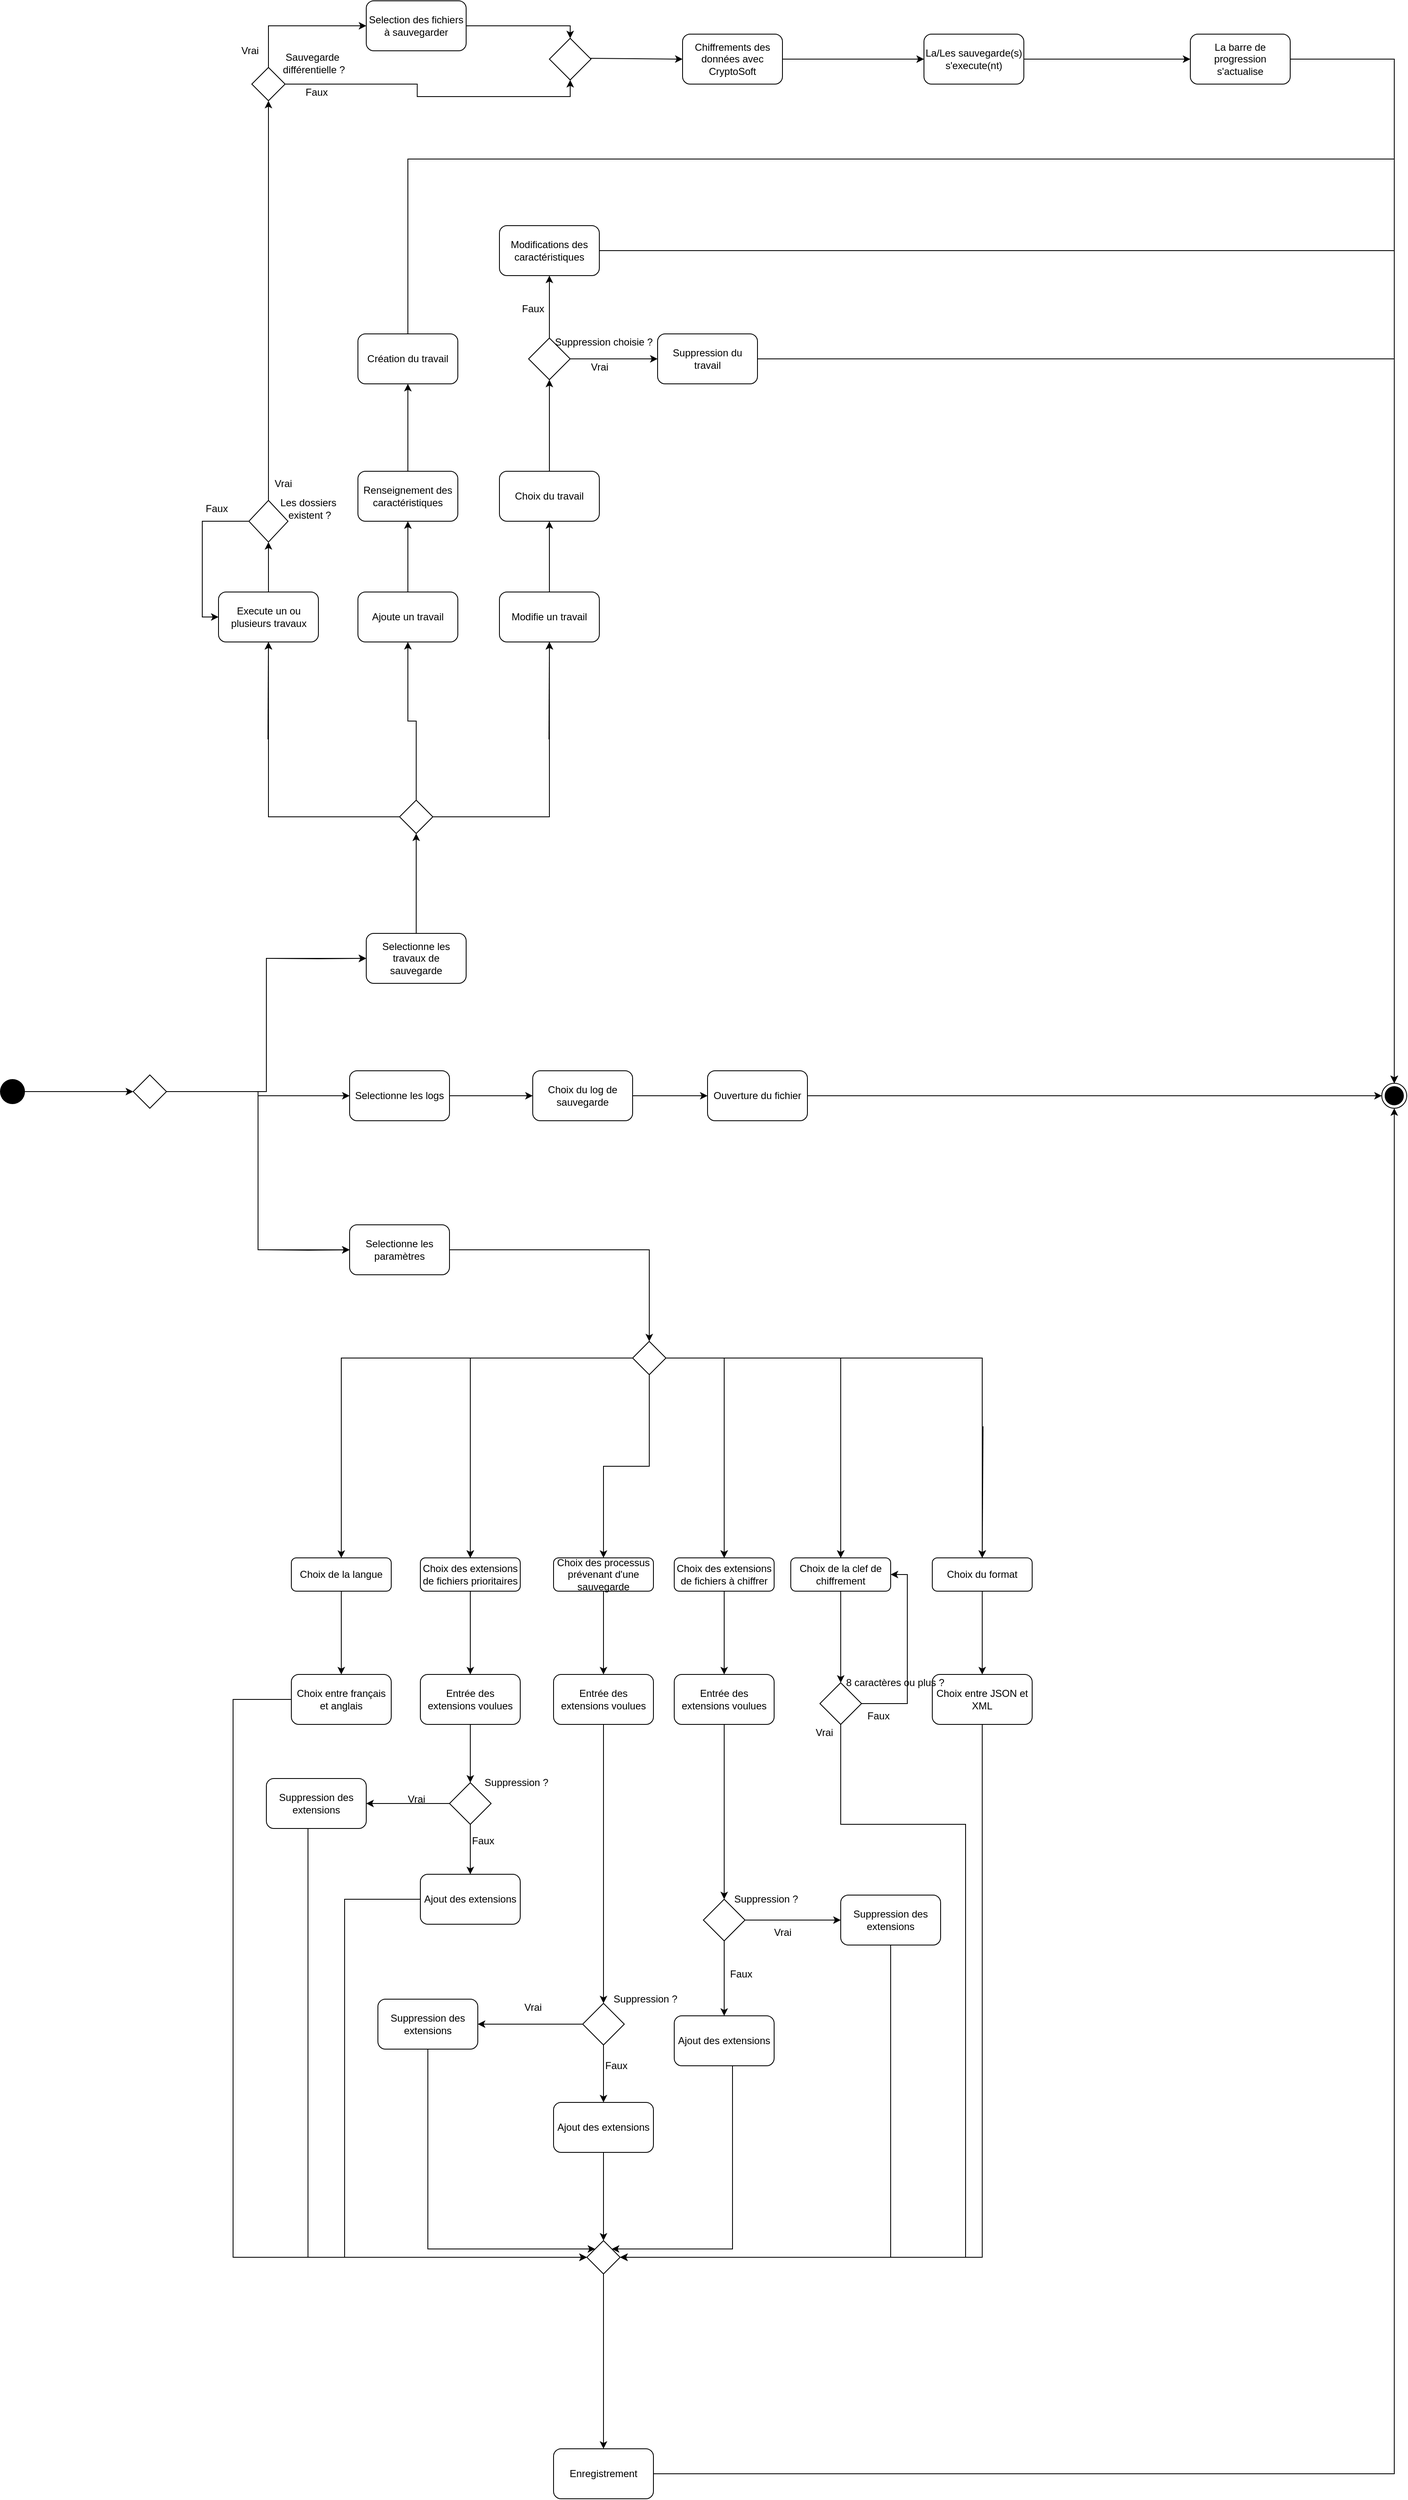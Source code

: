 <mxfile version="13.9.9" type="device"><diagram id="jHeaYpOQUecttkVSAdTn" name="Page-1"><mxGraphModel dx="3201" dy="2332" grid="1" gridSize="10" guides="1" tooltips="1" connect="1" arrows="1" fold="1" page="1" pageScale="1" pageWidth="827" pageHeight="1169" math="0" shadow="0"><root><mxCell id="0"/><mxCell id="1" parent="0"/><mxCell id="ea0p8UfcDZLccKg6DsDy-4" style="edgeStyle=orthogonalEdgeStyle;rounded=0;orthogonalLoop=1;jettySize=auto;html=1;entryX=0;entryY=0.5;entryDx=0;entryDy=0;" edge="1" parent="1" source="CJok09yqFyBPi1jNYpN_-1" target="ea0p8UfcDZLccKg6DsDy-1"><mxGeometry relative="1" as="geometry"/></mxCell><mxCell id="CJok09yqFyBPi1jNYpN_-1" value="" style="ellipse;fillColor=#000000;strokeColor=none;" parent="1" vertex="1"><mxGeometry x="-100" y="465" width="30" height="30" as="geometry"/></mxCell><mxCell id="CJok09yqFyBPi1jNYpN_-5" style="edgeStyle=orthogonalEdgeStyle;rounded=0;orthogonalLoop=1;jettySize=auto;html=1;entryX=0;entryY=0.5;entryDx=0;entryDy=0;" parent="1" target="CJok09yqFyBPi1jNYpN_-6" edge="1"><mxGeometry relative="1" as="geometry"><mxPoint x="320" y="318" as="targetPoint"/><mxPoint x="224" y="320" as="sourcePoint"/></mxGeometry></mxCell><mxCell id="CJok09yqFyBPi1jNYpN_-6" value="Selectionne les travaux de sauvegarde" style="rounded=1;whiteSpace=wrap;html=1;" parent="1" vertex="1"><mxGeometry x="340" y="290" width="120" height="60" as="geometry"/></mxCell><mxCell id="CJok09yqFyBPi1jNYpN_-9" style="edgeStyle=orthogonalEdgeStyle;rounded=0;orthogonalLoop=1;jettySize=auto;html=1;entryX=0;entryY=0.5;entryDx=0;entryDy=0;" parent="1" target="CJok09yqFyBPi1jNYpN_-11" edge="1"><mxGeometry relative="1" as="geometry"><mxPoint x="330" y="670" as="targetPoint"/><mxPoint x="220" y="670" as="sourcePoint"/></mxGeometry></mxCell><mxCell id="CJok09yqFyBPi1jNYpN_-45" style="edgeStyle=orthogonalEdgeStyle;rounded=0;orthogonalLoop=1;jettySize=auto;html=1;entryX=0;entryY=0.5;entryDx=0;entryDy=0;" parent="1" source="CJok09yqFyBPi1jNYpN_-10" target="CJok09yqFyBPi1jNYpN_-46" edge="1"><mxGeometry relative="1" as="geometry"><mxPoint x="540" y="485" as="targetPoint"/></mxGeometry></mxCell><mxCell id="CJok09yqFyBPi1jNYpN_-10" value="Selectionne les logs" style="rounded=1;whiteSpace=wrap;html=1;" parent="1" vertex="1"><mxGeometry x="320" y="455" width="120" height="60" as="geometry"/></mxCell><mxCell id="CJok09yqFyBPi1jNYpN_-49" style="edgeStyle=orthogonalEdgeStyle;rounded=0;orthogonalLoop=1;jettySize=auto;html=1;entryX=0.5;entryY=0;entryDx=0;entryDy=0;" parent="1" source="CJok09yqFyBPi1jNYpN_-11" edge="1" target="ea0p8UfcDZLccKg6DsDy-13"><mxGeometry relative="1" as="geometry"><mxPoint x="680" y="750" as="targetPoint"/></mxGeometry></mxCell><mxCell id="CJok09yqFyBPi1jNYpN_-11" value="Selectionne les paramètres" style="rounded=1;whiteSpace=wrap;html=1;" parent="1" vertex="1"><mxGeometry x="320" y="640" width="120" height="60" as="geometry"/></mxCell><mxCell id="CJok09yqFyBPi1jNYpN_-14" value="" style="endArrow=classic;html=1;exitX=0.5;exitY=0;exitDx=0;exitDy=0;entryX=0.5;entryY=1;entryDx=0;entryDy=0;" parent="1" source="CJok09yqFyBPi1jNYpN_-6" target="ea0p8UfcDZLccKg6DsDy-2" edge="1"><mxGeometry width="50" height="50" relative="1" as="geometry"><mxPoint x="370" y="230" as="sourcePoint"/><mxPoint x="400" y="130" as="targetPoint"/></mxGeometry></mxCell><mxCell id="CJok09yqFyBPi1jNYpN_-15" value="" style="endArrow=classic;html=1;exitX=0.9;exitY=0.963;exitDx=0;exitDy=0;exitPerimeter=0;entryX=0.5;entryY=1;entryDx=0;entryDy=0;" parent="1" target="CJok09yqFyBPi1jNYpN_-16" edge="1"><mxGeometry width="50" height="50" relative="1" as="geometry"><mxPoint x="221.93" y="57" as="sourcePoint"/><mxPoint x="222" y="-40" as="targetPoint"/></mxGeometry></mxCell><mxCell id="CJok09yqFyBPi1jNYpN_-16" value="Execute un ou plusieurs travaux" style="rounded=1;whiteSpace=wrap;html=1;" parent="1" vertex="1"><mxGeometry x="162.5" y="-120" width="120" height="60" as="geometry"/></mxCell><mxCell id="CJok09yqFyBPi1jNYpN_-17" value="Ajoute un travail" style="rounded=1;whiteSpace=wrap;html=1;" parent="1" vertex="1"><mxGeometry x="330" y="-120" width="120" height="60" as="geometry"/></mxCell><mxCell id="CJok09yqFyBPi1jNYpN_-18" value="Modifie un travail" style="rounded=1;whiteSpace=wrap;html=1;" parent="1" vertex="1"><mxGeometry x="500" y="-120" width="120" height="60" as="geometry"/></mxCell><mxCell id="CJok09yqFyBPi1jNYpN_-20" value="" style="endArrow=classic;html=1;exitX=0.9;exitY=0.963;exitDx=0;exitDy=0;exitPerimeter=0;entryX=0.5;entryY=1;entryDx=0;entryDy=0;" parent="1" edge="1"><mxGeometry width="50" height="50" relative="1" as="geometry"><mxPoint x="559.5" y="57" as="sourcePoint"/><mxPoint x="560.07" y="-60" as="targetPoint"/></mxGeometry></mxCell><mxCell id="CJok09yqFyBPi1jNYpN_-26" style="edgeStyle=orthogonalEdgeStyle;rounded=0;orthogonalLoop=1;jettySize=auto;html=1;entryX=0;entryY=0.5;entryDx=0;entryDy=0;" parent="1" source="CJok09yqFyBPi1jNYpN_-21" target="CJok09yqFyBPi1jNYpN_-16" edge="1"><mxGeometry relative="1" as="geometry"><mxPoint x="110" y="-205" as="targetPoint"/><Array as="points"><mxPoint x="143" y="-205"/><mxPoint x="143" y="-90"/></Array></mxGeometry></mxCell><mxCell id="CJok09yqFyBPi1jNYpN_-21" value="" style="rhombus;whiteSpace=wrap;html=1;" parent="1" vertex="1"><mxGeometry x="199" y="-230" width="47" height="50" as="geometry"/></mxCell><mxCell id="CJok09yqFyBPi1jNYpN_-22" value="" style="endArrow=classic;html=1;exitX=0.5;exitY=0;exitDx=0;exitDy=0;entryX=0.5;entryY=1;entryDx=0;entryDy=0;" parent="1" source="CJok09yqFyBPi1jNYpN_-16" target="CJok09yqFyBPi1jNYpN_-21" edge="1"><mxGeometry width="50" height="50" relative="1" as="geometry"><mxPoint x="310" y="-150" as="sourcePoint"/><mxPoint x="360" y="-200" as="targetPoint"/></mxGeometry></mxCell><mxCell id="CJok09yqFyBPi1jNYpN_-23" value="Les dossiers&lt;br&gt;&amp;nbsp;existent ?" style="text;html=1;align=center;verticalAlign=middle;resizable=0;points=[];autosize=1;" parent="1" vertex="1"><mxGeometry x="230" y="-235" width="80" height="30" as="geometry"/></mxCell><mxCell id="S0L2fQHhdzbisT9To6iD-15" style="edgeStyle=orthogonalEdgeStyle;rounded=0;orthogonalLoop=1;jettySize=auto;html=1;entryX=0.5;entryY=1;entryDx=0;entryDy=0;exitX=0.5;exitY=0;exitDx=0;exitDy=0;" parent="1" source="CJok09yqFyBPi1jNYpN_-21" target="S0L2fQHhdzbisT9To6iD-14" edge="1"><mxGeometry relative="1" as="geometry"><mxPoint x="222.5" y="-584" as="sourcePoint"/></mxGeometry></mxCell><mxCell id="CJok09yqFyBPi1jNYpN_-27" value="Vrai" style="text;html=1;align=center;verticalAlign=middle;resizable=0;points=[];autosize=1;" parent="1" vertex="1"><mxGeometry x="220" y="-260" width="40" height="20" as="geometry"/></mxCell><mxCell id="CJok09yqFyBPi1jNYpN_-28" value="Faux" style="text;html=1;align=center;verticalAlign=middle;resizable=0;points=[];autosize=1;" parent="1" vertex="1"><mxGeometry x="140" y="-230" width="40" height="20" as="geometry"/></mxCell><mxCell id="CJok09yqFyBPi1jNYpN_-29" value="" style="endArrow=classic;html=1;exitX=0.5;exitY=0;exitDx=0;exitDy=0;entryX=0.5;entryY=1;entryDx=0;entryDy=0;" parent="1" source="CJok09yqFyBPi1jNYpN_-17" target="CJok09yqFyBPi1jNYpN_-30" edge="1"><mxGeometry width="50" height="50" relative="1" as="geometry"><mxPoint x="389.5" y="-146.5" as="sourcePoint"/><mxPoint x="390" y="-270" as="targetPoint"/></mxGeometry></mxCell><mxCell id="CJok09yqFyBPi1jNYpN_-31" style="edgeStyle=orthogonalEdgeStyle;rounded=0;orthogonalLoop=1;jettySize=auto;html=1;entryX=0.5;entryY=1;entryDx=0;entryDy=0;" parent="1" source="CJok09yqFyBPi1jNYpN_-30" target="CJok09yqFyBPi1jNYpN_-32" edge="1"><mxGeometry relative="1" as="geometry"><mxPoint x="390" y="-420" as="targetPoint"/></mxGeometry></mxCell><mxCell id="CJok09yqFyBPi1jNYpN_-30" value="Renseignement des caractéristiques" style="rounded=1;whiteSpace=wrap;html=1;" parent="1" vertex="1"><mxGeometry x="330" y="-265" width="120" height="60" as="geometry"/></mxCell><mxCell id="CJok09yqFyBPi1jNYpN_-135" style="edgeStyle=orthogonalEdgeStyle;rounded=0;orthogonalLoop=1;jettySize=auto;html=1;entryX=0.5;entryY=0;entryDx=0;entryDy=0;" parent="1" source="CJok09yqFyBPi1jNYpN_-32" target="CJok09yqFyBPi1jNYpN_-130" edge="1"><mxGeometry relative="1" as="geometry"><Array as="points"><mxPoint x="390" y="-640"/><mxPoint x="1575" y="-640"/></Array></mxGeometry></mxCell><mxCell id="CJok09yqFyBPi1jNYpN_-32" value="Création du travail" style="rounded=1;whiteSpace=wrap;html=1;" parent="1" vertex="1"><mxGeometry x="330" y="-430" width="120" height="60" as="geometry"/></mxCell><mxCell id="CJok09yqFyBPi1jNYpN_-33" value="" style="endArrow=classic;html=1;exitX=0.5;exitY=0;exitDx=0;exitDy=0;entryX=0.5;entryY=1;entryDx=0;entryDy=0;" parent="1" target="CJok09yqFyBPi1jNYpN_-35" edge="1"><mxGeometry width="50" height="50" relative="1" as="geometry"><mxPoint x="560" y="-120" as="sourcePoint"/><mxPoint x="560" y="-270" as="targetPoint"/></mxGeometry></mxCell><mxCell id="CJok09yqFyBPi1jNYpN_-38" style="edgeStyle=orthogonalEdgeStyle;rounded=0;orthogonalLoop=1;jettySize=auto;html=1;entryX=0.5;entryY=1;entryDx=0;entryDy=0;" parent="1" source="CJok09yqFyBPi1jNYpN_-35" target="CJok09yqFyBPi1jNYpN_-37" edge="1"><mxGeometry relative="1" as="geometry"/></mxCell><mxCell id="CJok09yqFyBPi1jNYpN_-35" value="Choix du travail" style="rounded=1;whiteSpace=wrap;html=1;" parent="1" vertex="1"><mxGeometry x="500" y="-265" width="120" height="60" as="geometry"/></mxCell><mxCell id="CJok09yqFyBPi1jNYpN_-134" style="edgeStyle=orthogonalEdgeStyle;rounded=0;orthogonalLoop=1;jettySize=auto;html=1;entryX=0.5;entryY=0;entryDx=0;entryDy=0;" parent="1" source="CJok09yqFyBPi1jNYpN_-36" target="CJok09yqFyBPi1jNYpN_-130" edge="1"><mxGeometry relative="1" as="geometry"><mxPoint x="1580" y="470" as="targetPoint"/></mxGeometry></mxCell><mxCell id="CJok09yqFyBPi1jNYpN_-36" value="Modifications des caractéristiques" style="rounded=1;whiteSpace=wrap;html=1;" parent="1" vertex="1"><mxGeometry x="500" y="-560" width="120" height="60" as="geometry"/></mxCell><mxCell id="CJok09yqFyBPi1jNYpN_-39" style="edgeStyle=orthogonalEdgeStyle;rounded=0;orthogonalLoop=1;jettySize=auto;html=1;entryX=0.5;entryY=1;entryDx=0;entryDy=0;" parent="1" source="CJok09yqFyBPi1jNYpN_-37" target="CJok09yqFyBPi1jNYpN_-36" edge="1"><mxGeometry relative="1" as="geometry"/></mxCell><mxCell id="CJok09yqFyBPi1jNYpN_-40" style="edgeStyle=orthogonalEdgeStyle;rounded=0;orthogonalLoop=1;jettySize=auto;html=1;" parent="1" source="CJok09yqFyBPi1jNYpN_-37" edge="1"><mxGeometry relative="1" as="geometry"><mxPoint x="690" y="-400" as="targetPoint"/></mxGeometry></mxCell><mxCell id="CJok09yqFyBPi1jNYpN_-37" value="" style="rhombus;whiteSpace=wrap;html=1;" parent="1" vertex="1"><mxGeometry x="535" y="-425" width="50" height="50" as="geometry"/></mxCell><mxCell id="CJok09yqFyBPi1jNYpN_-133" style="edgeStyle=orthogonalEdgeStyle;rounded=0;orthogonalLoop=1;jettySize=auto;html=1;entryX=0.5;entryY=0;entryDx=0;entryDy=0;" parent="1" source="CJok09yqFyBPi1jNYpN_-41" target="CJok09yqFyBPi1jNYpN_-130" edge="1"><mxGeometry relative="1" as="geometry"/></mxCell><mxCell id="CJok09yqFyBPi1jNYpN_-41" value="Suppression du travail" style="rounded=1;whiteSpace=wrap;html=1;" parent="1" vertex="1"><mxGeometry x="690" y="-430" width="120" height="60" as="geometry"/></mxCell><mxCell id="CJok09yqFyBPi1jNYpN_-42" value="Suppression choisie ?" style="text;html=1;align=center;verticalAlign=middle;resizable=0;points=[];autosize=1;" parent="1" vertex="1"><mxGeometry x="560" y="-430" width="130" height="20" as="geometry"/></mxCell><mxCell id="CJok09yqFyBPi1jNYpN_-43" value="Faux" style="text;html=1;align=center;verticalAlign=middle;resizable=0;points=[];autosize=1;" parent="1" vertex="1"><mxGeometry x="520" y="-470" width="40" height="20" as="geometry"/></mxCell><mxCell id="CJok09yqFyBPi1jNYpN_-44" value="Vrai" style="text;html=1;align=center;verticalAlign=middle;resizable=0;points=[];autosize=1;" parent="1" vertex="1"><mxGeometry x="600" y="-400" width="40" height="20" as="geometry"/></mxCell><mxCell id="CJok09yqFyBPi1jNYpN_-47" style="edgeStyle=orthogonalEdgeStyle;rounded=0;orthogonalLoop=1;jettySize=auto;html=1;" parent="1" source="CJok09yqFyBPi1jNYpN_-46" edge="1"><mxGeometry relative="1" as="geometry"><mxPoint x="750" y="485" as="targetPoint"/></mxGeometry></mxCell><mxCell id="CJok09yqFyBPi1jNYpN_-46" value="Choix du log de sauvegarde" style="rounded=1;whiteSpace=wrap;html=1;" parent="1" vertex="1"><mxGeometry x="540" y="455" width="120" height="60" as="geometry"/></mxCell><mxCell id="CJok09yqFyBPi1jNYpN_-132" style="edgeStyle=orthogonalEdgeStyle;rounded=0;orthogonalLoop=1;jettySize=auto;html=1;entryX=0;entryY=0.5;entryDx=0;entryDy=0;" parent="1" source="CJok09yqFyBPi1jNYpN_-48" target="CJok09yqFyBPi1jNYpN_-130" edge="1"><mxGeometry relative="1" as="geometry"/></mxCell><mxCell id="CJok09yqFyBPi1jNYpN_-48" value="Ouverture du fichier" style="rounded=1;whiteSpace=wrap;html=1;" parent="1" vertex="1"><mxGeometry x="750" y="455" width="120" height="60" as="geometry"/></mxCell><mxCell id="CJok09yqFyBPi1jNYpN_-55" value="" style="endArrow=classic;html=1;entryX=0.5;entryY=0;entryDx=0;entryDy=0;exitX=-0.101;exitY=0.028;exitDx=0;exitDy=0;exitPerimeter=0;" parent="1" target="CJok09yqFyBPi1jNYpN_-62" edge="1"><mxGeometry width="50" height="50" relative="1" as="geometry"><mxPoint x="1080.966" y="881.995" as="sourcePoint"/><mxPoint x="1010.1" y="1029" as="targetPoint"/></mxGeometry></mxCell><mxCell id="CJok09yqFyBPi1jNYpN_-56" value="" style="endArrow=classic;html=1;entryX=0.5;entryY=0;entryDx=0;entryDy=0;" parent="1" target="CJok09yqFyBPi1jNYpN_-61" edge="1"><mxGeometry width="50" height="50" relative="1" as="geometry"><mxPoint x="465" y="888" as="sourcePoint"/><mxPoint x="492" y="1040" as="targetPoint"/></mxGeometry></mxCell><mxCell id="CJok09yqFyBPi1jNYpN_-58" value="" style="endArrow=classic;html=1;entryX=0.5;entryY=0;entryDx=0;entryDy=0;" parent="1" target="CJok09yqFyBPi1jNYpN_-65" edge="1"><mxGeometry width="50" height="50" relative="1" as="geometry"><mxPoint x="770" y="887.5" as="sourcePoint"/><mxPoint x="744" y="1040" as="targetPoint"/></mxGeometry></mxCell><mxCell id="CJok09yqFyBPi1jNYpN_-59" value="" style="endArrow=classic;html=1;entryX=0.5;entryY=0;entryDx=0;entryDy=0;" parent="1" target="CJok09yqFyBPi1jNYpN_-64" edge="1"><mxGeometry width="50" height="50" relative="1" as="geometry"><mxPoint x="910" y="887.5" as="sourcePoint"/><mxPoint x="880" y="1040" as="targetPoint"/></mxGeometry></mxCell><mxCell id="CJok09yqFyBPi1jNYpN_-67" style="edgeStyle=orthogonalEdgeStyle;rounded=0;orthogonalLoop=1;jettySize=auto;html=1;" parent="1" source="CJok09yqFyBPi1jNYpN_-60" edge="1"><mxGeometry relative="1" as="geometry"><mxPoint x="310" y="1180" as="targetPoint"/></mxGeometry></mxCell><mxCell id="CJok09yqFyBPi1jNYpN_-60" value="Choix de la langue" style="rounded=1;whiteSpace=wrap;html=1;" parent="1" vertex="1"><mxGeometry x="250" y="1040" width="120" height="40" as="geometry"/></mxCell><mxCell id="CJok09yqFyBPi1jNYpN_-68" style="edgeStyle=orthogonalEdgeStyle;rounded=0;orthogonalLoop=1;jettySize=auto;html=1;entryX=0.5;entryY=0;entryDx=0;entryDy=0;" parent="1" source="CJok09yqFyBPi1jNYpN_-61" target="CJok09yqFyBPi1jNYpN_-82" edge="1"><mxGeometry relative="1" as="geometry"><mxPoint x="465" y="1170" as="targetPoint"/></mxGeometry></mxCell><mxCell id="CJok09yqFyBPi1jNYpN_-61" value="Choix des extensions de fichiers prioritaires" style="rounded=1;whiteSpace=wrap;html=1;" parent="1" vertex="1"><mxGeometry x="405" y="1040" width="120" height="40" as="geometry"/></mxCell><mxCell id="CJok09yqFyBPi1jNYpN_-72" style="edgeStyle=orthogonalEdgeStyle;rounded=0;orthogonalLoop=1;jettySize=auto;html=1;entryX=0.5;entryY=0;entryDx=0;entryDy=0;" parent="1" source="CJok09yqFyBPi1jNYpN_-62" target="CJok09yqFyBPi1jNYpN_-75" edge="1"><mxGeometry relative="1" as="geometry"><mxPoint x="1060" y="1190" as="targetPoint"/></mxGeometry></mxCell><mxCell id="CJok09yqFyBPi1jNYpN_-62" value="Choix du format" style="rounded=1;whiteSpace=wrap;html=1;" parent="1" vertex="1"><mxGeometry x="1020" y="1040" width="120" height="40" as="geometry"/></mxCell><mxCell id="CJok09yqFyBPi1jNYpN_-71" style="edgeStyle=orthogonalEdgeStyle;rounded=0;orthogonalLoop=1;jettySize=auto;html=1;" parent="1" source="CJok09yqFyBPi1jNYpN_-64" edge="1"><mxGeometry relative="1" as="geometry"><mxPoint x="910" y="1190" as="targetPoint"/></mxGeometry></mxCell><mxCell id="CJok09yqFyBPi1jNYpN_-64" value="Choix de la clef de chiffrement" style="rounded=1;whiteSpace=wrap;html=1;" parent="1" vertex="1"><mxGeometry x="850" y="1040" width="120" height="40" as="geometry"/></mxCell><mxCell id="CJok09yqFyBPi1jNYpN_-70" style="edgeStyle=orthogonalEdgeStyle;rounded=0;orthogonalLoop=1;jettySize=auto;html=1;" parent="1" source="CJok09yqFyBPi1jNYpN_-65" edge="1"><mxGeometry relative="1" as="geometry"><mxPoint x="770" y="1180" as="targetPoint"/></mxGeometry></mxCell><mxCell id="CJok09yqFyBPi1jNYpN_-65" value="Choix des extensions de fichiers à chiffrer" style="rounded=1;whiteSpace=wrap;html=1;" parent="1" vertex="1"><mxGeometry x="710" y="1040" width="120" height="40" as="geometry"/></mxCell><mxCell id="CJok09yqFyBPi1jNYpN_-69" style="edgeStyle=orthogonalEdgeStyle;rounded=0;orthogonalLoop=1;jettySize=auto;html=1;" parent="1" source="CJok09yqFyBPi1jNYpN_-66" edge="1"><mxGeometry relative="1" as="geometry"><mxPoint x="625" y="1180" as="targetPoint"/></mxGeometry></mxCell><mxCell id="CJok09yqFyBPi1jNYpN_-66" value="Choix des processus prévenant d'une sauvegarde" style="rounded=1;whiteSpace=wrap;html=1;" parent="1" vertex="1"><mxGeometry x="565" y="1040" width="120" height="40" as="geometry"/></mxCell><mxCell id="CJok09yqFyBPi1jNYpN_-131" style="edgeStyle=orthogonalEdgeStyle;rounded=0;orthogonalLoop=1;jettySize=auto;html=1;entryX=0.5;entryY=1;entryDx=0;entryDy=0;" parent="1" source="CJok09yqFyBPi1jNYpN_-73" target="CJok09yqFyBPi1jNYpN_-130" edge="1"><mxGeometry relative="1" as="geometry"/></mxCell><mxCell id="CJok09yqFyBPi1jNYpN_-73" value="Enregistrement" style="rounded=1;whiteSpace=wrap;html=1;" parent="1" vertex="1"><mxGeometry x="565" y="2110" width="120" height="60" as="geometry"/></mxCell><mxCell id="CJok09yqFyBPi1jNYpN_-126" style="edgeStyle=orthogonalEdgeStyle;rounded=0;orthogonalLoop=1;jettySize=auto;html=1;entryX=0;entryY=0.5;entryDx=0;entryDy=0;" parent="1" source="CJok09yqFyBPi1jNYpN_-74" edge="1" target="ea0p8UfcDZLccKg6DsDy-3"><mxGeometry relative="1" as="geometry"><mxPoint x="150" y="1800" as="targetPoint"/><Array as="points"><mxPoint x="180" y="1210"/><mxPoint x="180" y="1880"/></Array></mxGeometry></mxCell><mxCell id="CJok09yqFyBPi1jNYpN_-74" value="Choix entre français et anglais" style="rounded=1;whiteSpace=wrap;html=1;" parent="1" vertex="1"><mxGeometry x="250" y="1180" width="120" height="60" as="geometry"/></mxCell><mxCell id="CJok09yqFyBPi1jNYpN_-127" style="edgeStyle=orthogonalEdgeStyle;rounded=0;orthogonalLoop=1;jettySize=auto;html=1;entryX=1;entryY=0.5;entryDx=0;entryDy=0;" parent="1" source="CJok09yqFyBPi1jNYpN_-75" target="ea0p8UfcDZLccKg6DsDy-3" edge="1"><mxGeometry relative="1" as="geometry"><mxPoint x="1080.61" y="1802" as="targetPoint"/><Array as="points"><mxPoint x="1080" y="1880"/></Array></mxGeometry></mxCell><mxCell id="CJok09yqFyBPi1jNYpN_-75" value="Choix entre JSON et XML" style="rounded=1;whiteSpace=wrap;html=1;" parent="1" vertex="1"><mxGeometry x="1020" y="1180" width="120" height="60" as="geometry"/></mxCell><mxCell id="CJok09yqFyBPi1jNYpN_-77" style="edgeStyle=orthogonalEdgeStyle;rounded=0;orthogonalLoop=1;jettySize=auto;html=1;entryX=1;entryY=0.5;entryDx=0;entryDy=0;" parent="1" source="CJok09yqFyBPi1jNYpN_-76" target="CJok09yqFyBPi1jNYpN_-64" edge="1"><mxGeometry relative="1" as="geometry"><mxPoint x="1000" y="1060" as="targetPoint"/><Array as="points"><mxPoint x="990" y="1215"/><mxPoint x="990" y="1060"/></Array></mxGeometry></mxCell><mxCell id="CJok09yqFyBPi1jNYpN_-80" style="edgeStyle=orthogonalEdgeStyle;rounded=0;orthogonalLoop=1;jettySize=auto;html=1;entryX=1;entryY=0.5;entryDx=0;entryDy=0;" parent="1" source="CJok09yqFyBPi1jNYpN_-76" edge="1" target="ea0p8UfcDZLccKg6DsDy-3"><mxGeometry relative="1" as="geometry"><mxPoint x="1060" y="1800" as="targetPoint"/><Array as="points"><mxPoint x="910" y="1360"/><mxPoint x="1060" y="1360"/><mxPoint x="1060" y="1880"/></Array></mxGeometry></mxCell><mxCell id="CJok09yqFyBPi1jNYpN_-76" value="" style="rhombus;whiteSpace=wrap;html=1;" parent="1" vertex="1"><mxGeometry x="885" y="1190" width="50" height="50" as="geometry"/></mxCell><mxCell id="CJok09yqFyBPi1jNYpN_-78" value="Faux" style="text;html=1;align=center;verticalAlign=middle;resizable=0;points=[];autosize=1;" parent="1" vertex="1"><mxGeometry x="935" y="1220" width="40" height="20" as="geometry"/></mxCell><mxCell id="CJok09yqFyBPi1jNYpN_-79" value="8 caractères ou plus ?" style="text;html=1;align=center;verticalAlign=middle;resizable=0;points=[];autosize=1;" parent="1" vertex="1"><mxGeometry x="910" y="1180" width="130" height="20" as="geometry"/></mxCell><mxCell id="CJok09yqFyBPi1jNYpN_-81" value="Vrai" style="text;html=1;align=center;verticalAlign=middle;resizable=0;points=[];autosize=1;" parent="1" vertex="1"><mxGeometry x="870" y="1240" width="40" height="20" as="geometry"/></mxCell><mxCell id="CJok09yqFyBPi1jNYpN_-83" style="edgeStyle=orthogonalEdgeStyle;rounded=0;orthogonalLoop=1;jettySize=auto;html=1;" parent="1" source="CJok09yqFyBPi1jNYpN_-82" edge="1"><mxGeometry relative="1" as="geometry"><mxPoint x="465" y="1310" as="targetPoint"/></mxGeometry></mxCell><mxCell id="CJok09yqFyBPi1jNYpN_-82" value="Entrée des extensions voulues" style="rounded=1;whiteSpace=wrap;html=1;" parent="1" vertex="1"><mxGeometry x="405" y="1180" width="120" height="60" as="geometry"/></mxCell><mxCell id="CJok09yqFyBPi1jNYpN_-89" style="edgeStyle=orthogonalEdgeStyle;rounded=0;orthogonalLoop=1;jettySize=auto;html=1;entryX=0.5;entryY=0;entryDx=0;entryDy=0;" parent="1" source="CJok09yqFyBPi1jNYpN_-84" target="CJok09yqFyBPi1jNYpN_-90" edge="1"><mxGeometry relative="1" as="geometry"><mxPoint x="465" y="1440" as="targetPoint"/></mxGeometry></mxCell><mxCell id="CJok09yqFyBPi1jNYpN_-84" value="" style="rhombus;whiteSpace=wrap;html=1;" parent="1" vertex="1"><mxGeometry x="440" y="1310" width="50" height="50" as="geometry"/></mxCell><mxCell id="CJok09yqFyBPi1jNYpN_-85" value="Suppression ?" style="text;html=1;align=center;verticalAlign=middle;resizable=0;points=[];autosize=1;" parent="1" vertex="1"><mxGeometry x="475" y="1300" width="90" height="20" as="geometry"/></mxCell><mxCell id="CJok09yqFyBPi1jNYpN_-86" value="" style="endArrow=classic;html=1;exitX=0;exitY=0.5;exitDx=0;exitDy=0;entryX=1;entryY=0.5;entryDx=0;entryDy=0;" parent="1" source="CJok09yqFyBPi1jNYpN_-84" target="CJok09yqFyBPi1jNYpN_-87" edge="1"><mxGeometry width="50" height="50" relative="1" as="geometry"><mxPoint x="990" y="1310" as="sourcePoint"/><mxPoint x="370" y="1335" as="targetPoint"/></mxGeometry></mxCell><mxCell id="CJok09yqFyBPi1jNYpN_-125" style="edgeStyle=orthogonalEdgeStyle;rounded=0;orthogonalLoop=1;jettySize=auto;html=1;entryX=0;entryY=0.5;entryDx=0;entryDy=0;" parent="1" source="CJok09yqFyBPi1jNYpN_-87" target="ea0p8UfcDZLccKg6DsDy-3" edge="1"><mxGeometry relative="1" as="geometry"><mxPoint x="280.3" y="1805" as="targetPoint"/><Array as="points"><mxPoint x="270" y="1880"/></Array></mxGeometry></mxCell><mxCell id="CJok09yqFyBPi1jNYpN_-87" value="Suppression des extensions" style="rounded=1;whiteSpace=wrap;html=1;" parent="1" vertex="1"><mxGeometry x="220" y="1305" width="120" height="60" as="geometry"/></mxCell><mxCell id="CJok09yqFyBPi1jNYpN_-88" value="Vrai" style="text;html=1;align=center;verticalAlign=middle;resizable=0;points=[];autosize=1;" parent="1" vertex="1"><mxGeometry x="380" y="1320" width="40" height="20" as="geometry"/></mxCell><mxCell id="CJok09yqFyBPi1jNYpN_-123" style="edgeStyle=orthogonalEdgeStyle;rounded=0;orthogonalLoop=1;jettySize=auto;html=1;entryX=0;entryY=0.5;entryDx=0;entryDy=0;" parent="1" source="CJok09yqFyBPi1jNYpN_-90" target="ea0p8UfcDZLccKg6DsDy-3" edge="1"><mxGeometry relative="1" as="geometry"><Array as="points"><mxPoint x="314" y="1450"/><mxPoint x="314" y="1880"/></Array><mxPoint x="313.6" y="1806" as="targetPoint"/></mxGeometry></mxCell><mxCell id="CJok09yqFyBPi1jNYpN_-90" value="Ajout des extensions" style="rounded=1;whiteSpace=wrap;html=1;" parent="1" vertex="1"><mxGeometry x="405" y="1420" width="120" height="60" as="geometry"/></mxCell><mxCell id="CJok09yqFyBPi1jNYpN_-100" style="edgeStyle=orthogonalEdgeStyle;rounded=0;orthogonalLoop=1;jettySize=auto;html=1;entryX=0.5;entryY=0;entryDx=0;entryDy=0;" parent="1" source="CJok09yqFyBPi1jNYpN_-91" target="CJok09yqFyBPi1jNYpN_-102" edge="1"><mxGeometry relative="1" as="geometry"><mxPoint x="625" y="1590" as="targetPoint"/></mxGeometry></mxCell><mxCell id="CJok09yqFyBPi1jNYpN_-91" value="Entrée des extensions voulues" style="rounded=1;whiteSpace=wrap;html=1;" parent="1" vertex="1"><mxGeometry x="565" y="1180" width="120" height="60" as="geometry"/></mxCell><mxCell id="CJok09yqFyBPi1jNYpN_-101" style="edgeStyle=orthogonalEdgeStyle;rounded=0;orthogonalLoop=1;jettySize=auto;html=1;entryX=0.5;entryY=0;entryDx=0;entryDy=0;" parent="1" source="CJok09yqFyBPi1jNYpN_-92" target="CJok09yqFyBPi1jNYpN_-108" edge="1"><mxGeometry relative="1" as="geometry"><mxPoint x="770" y="1460" as="targetPoint"/></mxGeometry></mxCell><mxCell id="CJok09yqFyBPi1jNYpN_-92" value="Entrée des extensions voulues" style="rounded=1;whiteSpace=wrap;html=1;" parent="1" vertex="1"><mxGeometry x="710" y="1180" width="120" height="60" as="geometry"/></mxCell><mxCell id="CJok09yqFyBPi1jNYpN_-106" style="edgeStyle=orthogonalEdgeStyle;rounded=0;orthogonalLoop=1;jettySize=auto;html=1;entryX=1;entryY=0.5;entryDx=0;entryDy=0;" parent="1" source="CJok09yqFyBPi1jNYpN_-102" target="CJok09yqFyBPi1jNYpN_-104" edge="1"><mxGeometry relative="1" as="geometry"/></mxCell><mxCell id="CJok09yqFyBPi1jNYpN_-107" style="edgeStyle=orthogonalEdgeStyle;rounded=0;orthogonalLoop=1;jettySize=auto;html=1;entryX=0.5;entryY=0;entryDx=0;entryDy=0;" parent="1" source="CJok09yqFyBPi1jNYpN_-102" target="CJok09yqFyBPi1jNYpN_-105" edge="1"><mxGeometry relative="1" as="geometry"/></mxCell><mxCell id="CJok09yqFyBPi1jNYpN_-102" value="" style="rhombus;whiteSpace=wrap;html=1;" parent="1" vertex="1"><mxGeometry x="600" y="1575" width="50" height="50" as="geometry"/></mxCell><mxCell id="CJok09yqFyBPi1jNYpN_-103" value="Suppression ?" style="text;html=1;align=center;verticalAlign=middle;resizable=0;points=[];autosize=1;" parent="1" vertex="1"><mxGeometry x="630" y="1560" width="90" height="20" as="geometry"/></mxCell><mxCell id="CJok09yqFyBPi1jNYpN_-122" style="edgeStyle=orthogonalEdgeStyle;rounded=0;orthogonalLoop=1;jettySize=auto;html=1;entryX=0;entryY=0;entryDx=0;entryDy=0;" parent="1" source="CJok09yqFyBPi1jNYpN_-104" target="ea0p8UfcDZLccKg6DsDy-3" edge="1"><mxGeometry relative="1" as="geometry"><mxPoint x="413.5" y="1805" as="targetPoint"/><Array as="points"><mxPoint x="414" y="1870"/></Array></mxGeometry></mxCell><mxCell id="CJok09yqFyBPi1jNYpN_-104" value="Suppression des extensions" style="rounded=1;whiteSpace=wrap;html=1;" parent="1" vertex="1"><mxGeometry x="354" y="1570" width="120" height="60" as="geometry"/></mxCell><mxCell id="CJok09yqFyBPi1jNYpN_-120" style="edgeStyle=orthogonalEdgeStyle;rounded=0;orthogonalLoop=1;jettySize=auto;html=1;entryX=0.5;entryY=0;entryDx=0;entryDy=0;" parent="1" source="CJok09yqFyBPi1jNYpN_-105" target="ea0p8UfcDZLccKg6DsDy-3" edge="1"><mxGeometry relative="1" as="geometry"><mxPoint x="625.51" y="1803" as="targetPoint"/></mxGeometry></mxCell><mxCell id="CJok09yqFyBPi1jNYpN_-105" value="Ajout des extensions" style="rounded=1;whiteSpace=wrap;html=1;" parent="1" vertex="1"><mxGeometry x="565" y="1694" width="120" height="60" as="geometry"/></mxCell><mxCell id="CJok09yqFyBPi1jNYpN_-109" style="edgeStyle=orthogonalEdgeStyle;rounded=0;orthogonalLoop=1;jettySize=auto;html=1;exitX=1;exitY=0.5;exitDx=0;exitDy=0;entryX=0;entryY=0.5;entryDx=0;entryDy=0;" parent="1" source="CJok09yqFyBPi1jNYpN_-108" target="CJok09yqFyBPi1jNYpN_-113" edge="1"><mxGeometry relative="1" as="geometry"><mxPoint x="910" y="1475" as="targetPoint"/></mxGeometry></mxCell><mxCell id="CJok09yqFyBPi1jNYpN_-111" style="edgeStyle=orthogonalEdgeStyle;rounded=0;orthogonalLoop=1;jettySize=auto;html=1;entryX=0.5;entryY=0;entryDx=0;entryDy=0;" parent="1" source="CJok09yqFyBPi1jNYpN_-108" target="CJok09yqFyBPi1jNYpN_-112" edge="1"><mxGeometry relative="1" as="geometry"><mxPoint x="780" y="1620" as="targetPoint"/></mxGeometry></mxCell><mxCell id="CJok09yqFyBPi1jNYpN_-108" value="" style="rhombus;whiteSpace=wrap;html=1;" parent="1" vertex="1"><mxGeometry x="745" y="1450" width="50" height="50" as="geometry"/></mxCell><mxCell id="CJok09yqFyBPi1jNYpN_-110" value="Suppression ?" style="text;html=1;align=center;verticalAlign=middle;resizable=0;points=[];autosize=1;" parent="1" vertex="1"><mxGeometry x="775" y="1440" width="90" height="20" as="geometry"/></mxCell><mxCell id="CJok09yqFyBPi1jNYpN_-121" style="edgeStyle=orthogonalEdgeStyle;rounded=0;orthogonalLoop=1;jettySize=auto;html=1;entryX=1;entryY=0;entryDx=0;entryDy=0;" parent="1" source="CJok09yqFyBPi1jNYpN_-112" target="ea0p8UfcDZLccKg6DsDy-3" edge="1"><mxGeometry relative="1" as="geometry"><mxPoint x="770.92" y="1806" as="targetPoint"/><Array as="points"><mxPoint x="780" y="1870"/></Array></mxGeometry></mxCell><mxCell id="CJok09yqFyBPi1jNYpN_-112" value="Ajout des extensions" style="rounded=1;whiteSpace=wrap;html=1;" parent="1" vertex="1"><mxGeometry x="710" y="1590" width="120" height="60" as="geometry"/></mxCell><mxCell id="CJok09yqFyBPi1jNYpN_-128" style="edgeStyle=orthogonalEdgeStyle;rounded=0;orthogonalLoop=1;jettySize=auto;html=1;entryX=1;entryY=0.5;entryDx=0;entryDy=0;" parent="1" source="CJok09yqFyBPi1jNYpN_-113" target="ea0p8UfcDZLccKg6DsDy-3" edge="1"><mxGeometry relative="1" as="geometry"><mxPoint x="969.61" y="1803" as="targetPoint"/><Array as="points"><mxPoint x="970" y="1880"/></Array></mxGeometry></mxCell><mxCell id="CJok09yqFyBPi1jNYpN_-113" value="Suppression des extensions" style="rounded=1;whiteSpace=wrap;html=1;" parent="1" vertex="1"><mxGeometry x="910" y="1445" width="120" height="60" as="geometry"/></mxCell><mxCell id="CJok09yqFyBPi1jNYpN_-114" value="Faux" style="text;html=1;align=center;verticalAlign=middle;resizable=0;points=[];autosize=1;" parent="1" vertex="1"><mxGeometry x="460" y="1370" width="40" height="20" as="geometry"/></mxCell><mxCell id="CJok09yqFyBPi1jNYpN_-115" value="Vrai" style="text;html=1;align=center;verticalAlign=middle;resizable=0;points=[];autosize=1;" parent="1" vertex="1"><mxGeometry x="520" y="1570" width="40" height="20" as="geometry"/></mxCell><mxCell id="CJok09yqFyBPi1jNYpN_-116" value="Faux" style="text;html=1;align=center;verticalAlign=middle;resizable=0;points=[];autosize=1;" parent="1" vertex="1"><mxGeometry x="620" y="1640" width="40" height="20" as="geometry"/></mxCell><mxCell id="CJok09yqFyBPi1jNYpN_-117" value="Faux" style="text;html=1;align=center;verticalAlign=middle;resizable=0;points=[];autosize=1;" parent="1" vertex="1"><mxGeometry x="770" y="1530" width="40" height="20" as="geometry"/></mxCell><mxCell id="CJok09yqFyBPi1jNYpN_-118" value="Vrai" style="text;html=1;align=center;verticalAlign=middle;resizable=0;points=[];autosize=1;" parent="1" vertex="1"><mxGeometry x="820" y="1480" width="40" height="20" as="geometry"/></mxCell><mxCell id="CJok09yqFyBPi1jNYpN_-129" style="edgeStyle=orthogonalEdgeStyle;rounded=0;orthogonalLoop=1;jettySize=auto;html=1;exitX=0.5;exitY=1;exitDx=0;exitDy=0;" parent="1" source="ea0p8UfcDZLccKg6DsDy-3" target="CJok09yqFyBPi1jNYpN_-73" edge="1"><mxGeometry relative="1" as="geometry"><mxPoint x="675" y="1960" as="sourcePoint"/></mxGeometry></mxCell><mxCell id="CJok09yqFyBPi1jNYpN_-130" value="" style="ellipse;html=1;shape=endState;fillColor=#000000;strokeColor=#000000;" parent="1" vertex="1"><mxGeometry x="1560" y="470" width="30" height="30" as="geometry"/></mxCell><mxCell id="S0L2fQHhdzbisT9To6iD-17" style="edgeStyle=orthogonalEdgeStyle;rounded=0;orthogonalLoop=1;jettySize=auto;html=1;entryX=0;entryY=0.5;entryDx=0;entryDy=0;" parent="1" source="S0L2fQHhdzbisT9To6iD-14" target="S0L2fQHhdzbisT9To6iD-18" edge="1"><mxGeometry relative="1" as="geometry"><mxPoint x="690" y="-860" as="targetPoint"/><Array as="points"><mxPoint x="223" y="-800"/></Array></mxGeometry></mxCell><mxCell id="S0L2fQHhdzbisT9To6iD-25" style="edgeStyle=orthogonalEdgeStyle;rounded=0;orthogonalLoop=1;jettySize=auto;html=1;exitX=1;exitY=0.5;exitDx=0;exitDy=0;entryX=0.5;entryY=1;entryDx=0;entryDy=0;" parent="1" source="S0L2fQHhdzbisT9To6iD-14" target="ea0p8UfcDZLccKg6DsDy-12" edge="1"><mxGeometry relative="1" as="geometry"><mxPoint x="530" y="-729" as="targetPoint"/></mxGeometry></mxCell><mxCell id="S0L2fQHhdzbisT9To6iD-14" value="" style="rhombus;whiteSpace=wrap;html=1;" parent="1" vertex="1"><mxGeometry x="202.5" y="-750" width="40" height="40" as="geometry"/></mxCell><mxCell id="S0L2fQHhdzbisT9To6iD-24" style="edgeStyle=orthogonalEdgeStyle;rounded=0;orthogonalLoop=1;jettySize=auto;html=1;entryX=0.5;entryY=0;entryDx=0;entryDy=0;" parent="1" source="S0L2fQHhdzbisT9To6iD-18" target="ea0p8UfcDZLccKg6DsDy-12" edge="1"><mxGeometry relative="1" as="geometry"><mxPoint x="540" y="-800" as="targetPoint"/><Array as="points"><mxPoint x="585" y="-800"/></Array></mxGeometry></mxCell><mxCell id="S0L2fQHhdzbisT9To6iD-18" value="Selection des fichiers à sauvegarder" style="rounded=1;whiteSpace=wrap;html=1;" parent="1" vertex="1"><mxGeometry x="340" y="-830" width="120" height="60" as="geometry"/></mxCell><mxCell id="ZWR80lhzllxq7S_vfNRm-1" style="edgeStyle=orthogonalEdgeStyle;rounded=0;orthogonalLoop=1;jettySize=auto;html=1;entryX=0;entryY=0.5;entryDx=0;entryDy=0;" parent="1" source="S0L2fQHhdzbisT9To6iD-19" target="ZWR80lhzllxq7S_vfNRm-2" edge="1"><mxGeometry relative="1" as="geometry"><mxPoint x="1260" y="-760" as="targetPoint"/></mxGeometry></mxCell><mxCell id="S0L2fQHhdzbisT9To6iD-19" value="La/Les sauvegarde(s) s'execute(nt)" style="rounded=1;whiteSpace=wrap;html=1;" parent="1" vertex="1"><mxGeometry x="1010" y="-790" width="120" height="60" as="geometry"/></mxCell><mxCell id="S0L2fQHhdzbisT9To6iD-20" value="Sauvegarde&lt;br&gt;&amp;nbsp;différentielle ?" style="text;html=1;align=center;verticalAlign=middle;resizable=0;points=[];autosize=1;" parent="1" vertex="1"><mxGeometry x="230" y="-770" width="90" height="30" as="geometry"/></mxCell><mxCell id="S0L2fQHhdzbisT9To6iD-21" value="Vrai" style="text;html=1;align=center;verticalAlign=middle;resizable=0;points=[];autosize=1;" parent="1" vertex="1"><mxGeometry x="180" y="-780" width="40" height="20" as="geometry"/></mxCell><mxCell id="S0L2fQHhdzbisT9To6iD-22" value="Faux" style="text;html=1;align=center;verticalAlign=middle;resizable=0;points=[];autosize=1;" parent="1" vertex="1"><mxGeometry x="260" y="-730" width="40" height="20" as="geometry"/></mxCell><mxCell id="S0L2fQHhdzbisT9To6iD-26" style="edgeStyle=orthogonalEdgeStyle;rounded=0;orthogonalLoop=1;jettySize=auto;html=1;exitX=0;exitY=0.469;exitDx=0;exitDy=0;exitPerimeter=0;entryX=0;entryY=0.5;entryDx=0;entryDy=0;" parent="1" target="S0L2fQHhdzbisT9To6iD-28" edge="1"><mxGeometry relative="1" as="geometry"><mxPoint x="605" y="-760.97" as="sourcePoint"/><mxPoint x="760" y="-760" as="targetPoint"/></mxGeometry></mxCell><mxCell id="S0L2fQHhdzbisT9To6iD-29" style="edgeStyle=orthogonalEdgeStyle;rounded=0;orthogonalLoop=1;jettySize=auto;html=1;entryX=0;entryY=0.5;entryDx=0;entryDy=0;" parent="1" source="S0L2fQHhdzbisT9To6iD-28" target="S0L2fQHhdzbisT9To6iD-19" edge="1"><mxGeometry relative="1" as="geometry"/></mxCell><mxCell id="S0L2fQHhdzbisT9To6iD-28" value="Chiffrements des données avec CryptoSoft" style="rounded=1;whiteSpace=wrap;html=1;" parent="1" vertex="1"><mxGeometry x="720" y="-790" width="120" height="60" as="geometry"/></mxCell><mxCell id="ZWR80lhzllxq7S_vfNRm-3" style="edgeStyle=orthogonalEdgeStyle;rounded=0;orthogonalLoop=1;jettySize=auto;html=1;entryX=0.5;entryY=0;entryDx=0;entryDy=0;" parent="1" source="ZWR80lhzllxq7S_vfNRm-2" target="CJok09yqFyBPi1jNYpN_-130" edge="1"><mxGeometry relative="1" as="geometry"/></mxCell><mxCell id="ZWR80lhzllxq7S_vfNRm-2" value="La barre de progression s'actualise" style="rounded=1;whiteSpace=wrap;html=1;" parent="1" vertex="1"><mxGeometry x="1330" y="-790" width="120" height="60" as="geometry"/></mxCell><mxCell id="ea0p8UfcDZLccKg6DsDy-6" style="edgeStyle=orthogonalEdgeStyle;rounded=0;orthogonalLoop=1;jettySize=auto;html=1;entryX=0;entryY=0.5;entryDx=0;entryDy=0;" edge="1" parent="1" source="ea0p8UfcDZLccKg6DsDy-1" target="CJok09yqFyBPi1jNYpN_-6"><mxGeometry relative="1" as="geometry"/></mxCell><mxCell id="ea0p8UfcDZLccKg6DsDy-7" style="edgeStyle=orthogonalEdgeStyle;rounded=0;orthogonalLoop=1;jettySize=auto;html=1;entryX=0;entryY=0.5;entryDx=0;entryDy=0;" edge="1" parent="1" source="ea0p8UfcDZLccKg6DsDy-1" target="CJok09yqFyBPi1jNYpN_-11"><mxGeometry relative="1" as="geometry"/></mxCell><mxCell id="ea0p8UfcDZLccKg6DsDy-8" style="edgeStyle=orthogonalEdgeStyle;rounded=0;orthogonalLoop=1;jettySize=auto;html=1;entryX=0;entryY=0.5;entryDx=0;entryDy=0;" edge="1" parent="1" source="ea0p8UfcDZLccKg6DsDy-1" target="CJok09yqFyBPi1jNYpN_-10"><mxGeometry relative="1" as="geometry"/></mxCell><mxCell id="ea0p8UfcDZLccKg6DsDy-1" value="" style="rhombus;whiteSpace=wrap;html=1;" vertex="1" parent="1"><mxGeometry x="60" y="460" width="40" height="40" as="geometry"/></mxCell><mxCell id="ea0p8UfcDZLccKg6DsDy-9" style="edgeStyle=orthogonalEdgeStyle;rounded=0;orthogonalLoop=1;jettySize=auto;html=1;entryX=0.5;entryY=1;entryDx=0;entryDy=0;" edge="1" parent="1" source="ea0p8UfcDZLccKg6DsDy-2" target="CJok09yqFyBPi1jNYpN_-17"><mxGeometry relative="1" as="geometry"/></mxCell><mxCell id="ea0p8UfcDZLccKg6DsDy-10" style="edgeStyle=orthogonalEdgeStyle;rounded=0;orthogonalLoop=1;jettySize=auto;html=1;entryX=0.5;entryY=1;entryDx=0;entryDy=0;" edge="1" parent="1" source="ea0p8UfcDZLccKg6DsDy-2" target="CJok09yqFyBPi1jNYpN_-18"><mxGeometry relative="1" as="geometry"/></mxCell><mxCell id="ea0p8UfcDZLccKg6DsDy-11" style="edgeStyle=orthogonalEdgeStyle;rounded=0;orthogonalLoop=1;jettySize=auto;html=1;entryX=0.5;entryY=1;entryDx=0;entryDy=0;" edge="1" parent="1" source="ea0p8UfcDZLccKg6DsDy-2" target="CJok09yqFyBPi1jNYpN_-16"><mxGeometry relative="1" as="geometry"/></mxCell><mxCell id="ea0p8UfcDZLccKg6DsDy-2" value="" style="rhombus;whiteSpace=wrap;html=1;" vertex="1" parent="1"><mxGeometry x="380" y="130" width="40" height="40" as="geometry"/></mxCell><mxCell id="ea0p8UfcDZLccKg6DsDy-3" value="" style="rhombus;whiteSpace=wrap;html=1;" vertex="1" parent="1"><mxGeometry x="605" y="1860" width="40" height="40" as="geometry"/></mxCell><mxCell id="ea0p8UfcDZLccKg6DsDy-12" value="" style="rhombus;whiteSpace=wrap;html=1;" vertex="1" parent="1"><mxGeometry x="560" y="-785" width="50" height="50" as="geometry"/></mxCell><mxCell id="ea0p8UfcDZLccKg6DsDy-14" style="edgeStyle=orthogonalEdgeStyle;rounded=0;orthogonalLoop=1;jettySize=auto;html=1;entryX=0.5;entryY=0;entryDx=0;entryDy=0;" edge="1" parent="1" source="ea0p8UfcDZLccKg6DsDy-13" target="CJok09yqFyBPi1jNYpN_-60"><mxGeometry relative="1" as="geometry"/></mxCell><mxCell id="ea0p8UfcDZLccKg6DsDy-16" style="edgeStyle=orthogonalEdgeStyle;rounded=0;orthogonalLoop=1;jettySize=auto;html=1;entryX=0.5;entryY=0;entryDx=0;entryDy=0;" edge="1" parent="1" source="ea0p8UfcDZLccKg6DsDy-13" target="CJok09yqFyBPi1jNYpN_-61"><mxGeometry relative="1" as="geometry"/></mxCell><mxCell id="ea0p8UfcDZLccKg6DsDy-17" style="edgeStyle=orthogonalEdgeStyle;rounded=0;orthogonalLoop=1;jettySize=auto;html=1;entryX=0.5;entryY=0;entryDx=0;entryDy=0;" edge="1" parent="1" source="ea0p8UfcDZLccKg6DsDy-13" target="CJok09yqFyBPi1jNYpN_-66"><mxGeometry relative="1" as="geometry"/></mxCell><mxCell id="ea0p8UfcDZLccKg6DsDy-18" style="edgeStyle=orthogonalEdgeStyle;rounded=0;orthogonalLoop=1;jettySize=auto;html=1;entryX=0.5;entryY=0;entryDx=0;entryDy=0;" edge="1" parent="1" source="ea0p8UfcDZLccKg6DsDy-13" target="CJok09yqFyBPi1jNYpN_-65"><mxGeometry relative="1" as="geometry"/></mxCell><mxCell id="ea0p8UfcDZLccKg6DsDy-19" style="edgeStyle=orthogonalEdgeStyle;rounded=0;orthogonalLoop=1;jettySize=auto;html=1;entryX=0.5;entryY=0;entryDx=0;entryDy=0;" edge="1" parent="1" source="ea0p8UfcDZLccKg6DsDy-13" target="CJok09yqFyBPi1jNYpN_-64"><mxGeometry relative="1" as="geometry"/></mxCell><mxCell id="ea0p8UfcDZLccKg6DsDy-20" style="edgeStyle=orthogonalEdgeStyle;rounded=0;orthogonalLoop=1;jettySize=auto;html=1;entryX=0.5;entryY=0;entryDx=0;entryDy=0;" edge="1" parent="1" source="ea0p8UfcDZLccKg6DsDy-13" target="CJok09yqFyBPi1jNYpN_-62"><mxGeometry relative="1" as="geometry"/></mxCell><mxCell id="ea0p8UfcDZLccKg6DsDy-13" value="" style="rhombus;whiteSpace=wrap;html=1;" vertex="1" parent="1"><mxGeometry x="660" y="780" width="40" height="40" as="geometry"/></mxCell></root></mxGraphModel></diagram></mxfile>